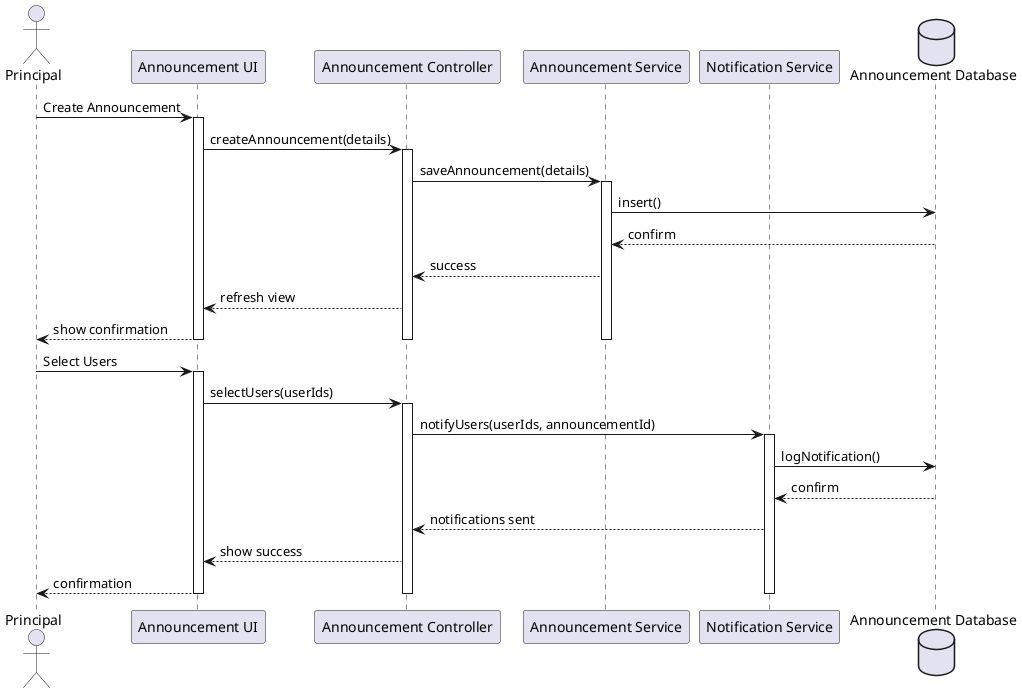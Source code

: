 @startuml Broadcast Announcements Sequence

actor Principal
participant "Announcement UI" as UI
participant "Announcement Controller" as Ctrl
participant "Announcement Service" as Svc
participant "Notification Service" as NSvc
database "Announcement Database" as DB

Principal -> UI: Create Announcement
activate UI
UI -> Ctrl: createAnnouncement(details)
activate Ctrl
Ctrl -> Svc: saveAnnouncement(details)
activate Svc
Svc -> DB: insert()
DB --> Svc: confirm
Svc --> Ctrl: success
Ctrl --> UI: refresh view
UI --> Principal: show confirmation
deactivate UI
deactivate Ctrl
deactivate Svc

Principal -> UI: Select Users
activate UI
UI -> Ctrl: selectUsers(userIds)
activate Ctrl
Ctrl -> NSvc: notifyUsers(userIds, announcementId)
activate NSvc
NSvc -> DB: logNotification()
DB --> NSvc: confirm
NSvc --> Ctrl: notifications sent
Ctrl --> UI: show success
UI --> Principal: confirmation
deactivate UI
deactivate Ctrl
deactivate NSvc

@enduml

